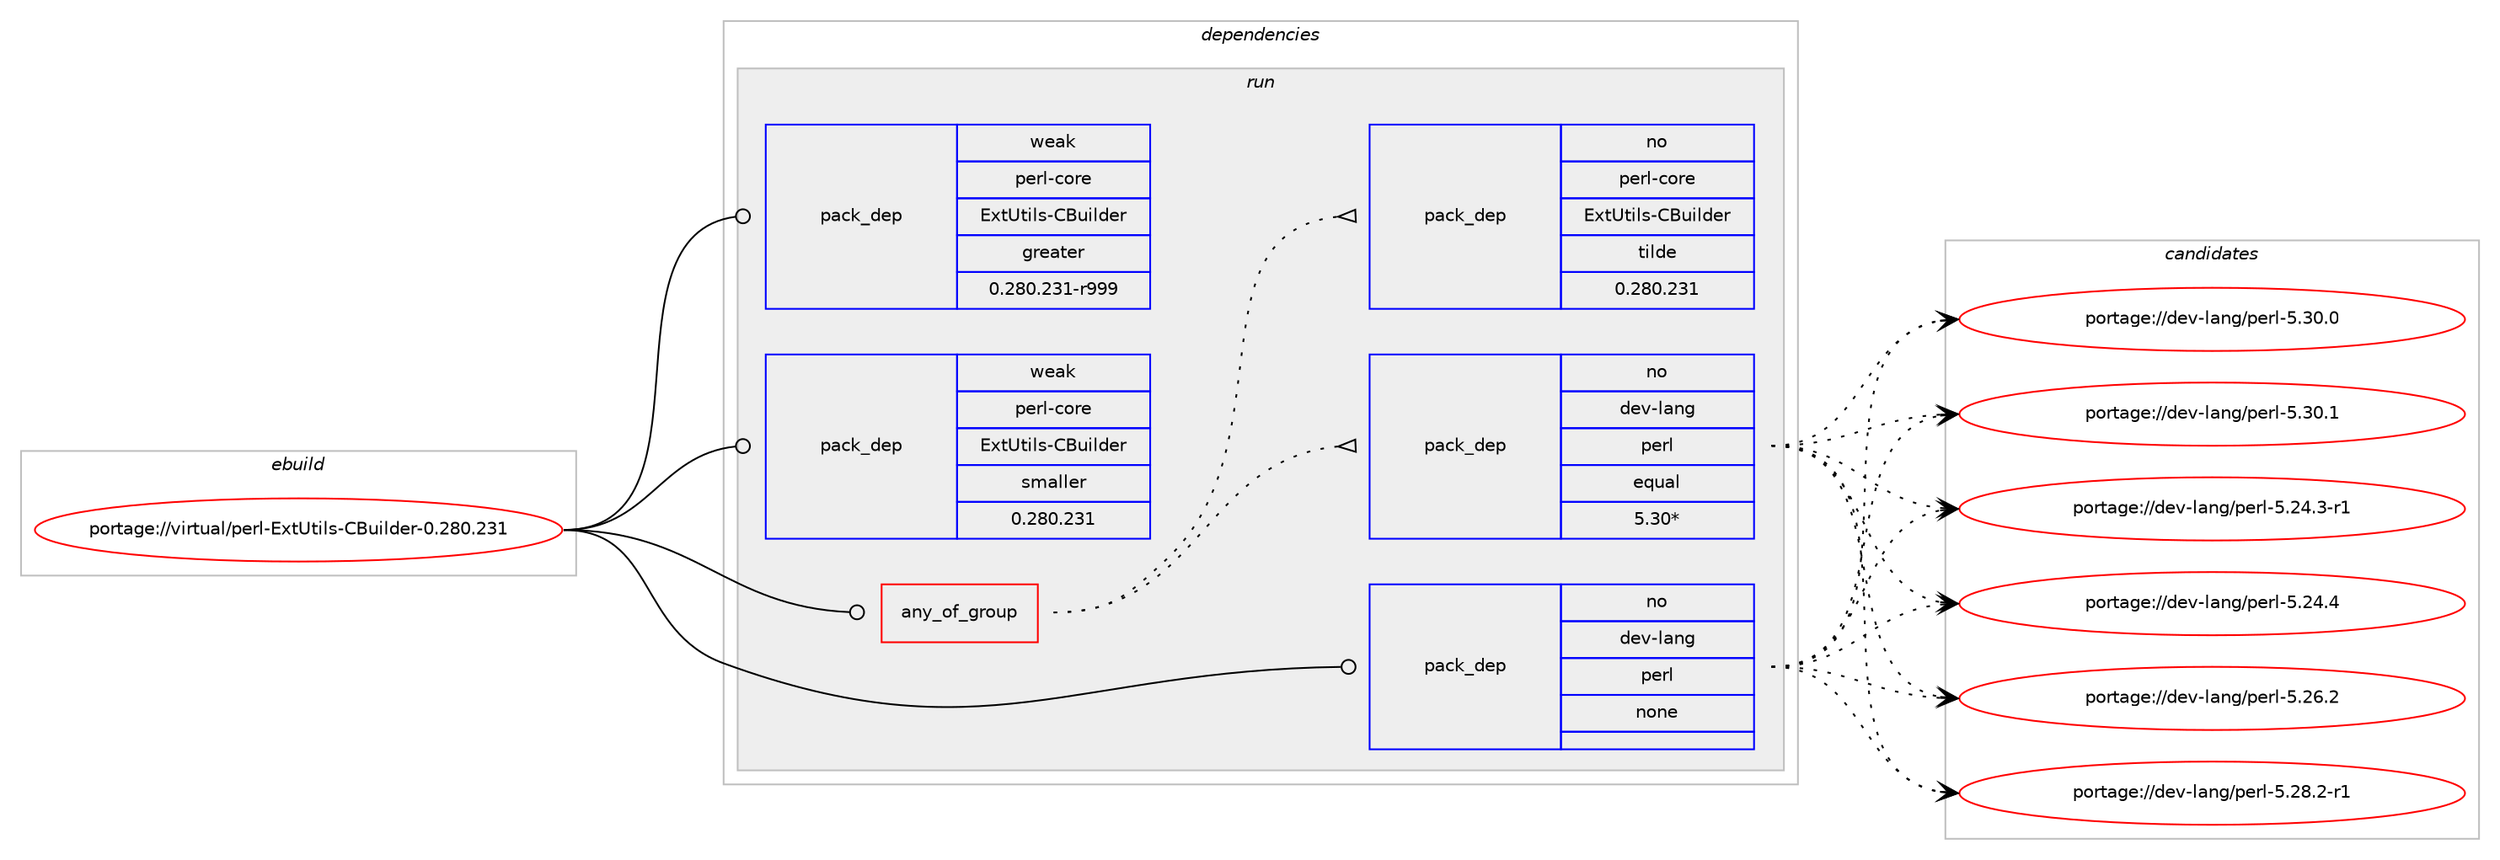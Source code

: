 digraph prolog {

# *************
# Graph options
# *************

newrank=true;
concentrate=true;
compound=true;
graph [rankdir=LR,fontname=Helvetica,fontsize=10,ranksep=1.5];#, ranksep=2.5, nodesep=0.2];
edge  [arrowhead=vee];
node  [fontname=Helvetica,fontsize=10];

# **********
# The ebuild
# **********

subgraph cluster_leftcol {
color=gray;
rank=same;
label=<<i>ebuild</i>>;
id [label="portage://virtual/perl-ExtUtils-CBuilder-0.280.231", color=red, width=4, href="../virtual/perl-ExtUtils-CBuilder-0.280.231.svg"];
}

# ****************
# The dependencies
# ****************

subgraph cluster_midcol {
color=gray;
label=<<i>dependencies</i>>;
subgraph cluster_compile {
fillcolor="#eeeeee";
style=filled;
label=<<i>compile</i>>;
}
subgraph cluster_compileandrun {
fillcolor="#eeeeee";
style=filled;
label=<<i>compile and run</i>>;
}
subgraph cluster_run {
fillcolor="#eeeeee";
style=filled;
label=<<i>run</i>>;
subgraph any7230 {
dependency434581 [label=<<TABLE BORDER="0" CELLBORDER="1" CELLSPACING="0" CELLPADDING="4"><TR><TD CELLPADDING="10">any_of_group</TD></TR></TABLE>>, shape=none, color=red];subgraph pack322101 {
dependency434582 [label=<<TABLE BORDER="0" CELLBORDER="1" CELLSPACING="0" CELLPADDING="4" WIDTH="220"><TR><TD ROWSPAN="6" CELLPADDING="30">pack_dep</TD></TR><TR><TD WIDTH="110">no</TD></TR><TR><TD>dev-lang</TD></TR><TR><TD>perl</TD></TR><TR><TD>equal</TD></TR><TR><TD>5.30*</TD></TR></TABLE>>, shape=none, color=blue];
}
dependency434581:e -> dependency434582:w [weight=20,style="dotted",arrowhead="oinv"];
subgraph pack322102 {
dependency434583 [label=<<TABLE BORDER="0" CELLBORDER="1" CELLSPACING="0" CELLPADDING="4" WIDTH="220"><TR><TD ROWSPAN="6" CELLPADDING="30">pack_dep</TD></TR><TR><TD WIDTH="110">no</TD></TR><TR><TD>perl-core</TD></TR><TR><TD>ExtUtils-CBuilder</TD></TR><TR><TD>tilde</TD></TR><TR><TD>0.280.231</TD></TR></TABLE>>, shape=none, color=blue];
}
dependency434581:e -> dependency434583:w [weight=20,style="dotted",arrowhead="oinv"];
}
id:e -> dependency434581:w [weight=20,style="solid",arrowhead="odot"];
subgraph pack322103 {
dependency434584 [label=<<TABLE BORDER="0" CELLBORDER="1" CELLSPACING="0" CELLPADDING="4" WIDTH="220"><TR><TD ROWSPAN="6" CELLPADDING="30">pack_dep</TD></TR><TR><TD WIDTH="110">no</TD></TR><TR><TD>dev-lang</TD></TR><TR><TD>perl</TD></TR><TR><TD>none</TD></TR><TR><TD></TD></TR></TABLE>>, shape=none, color=blue];
}
id:e -> dependency434584:w [weight=20,style="solid",arrowhead="odot"];
subgraph pack322104 {
dependency434585 [label=<<TABLE BORDER="0" CELLBORDER="1" CELLSPACING="0" CELLPADDING="4" WIDTH="220"><TR><TD ROWSPAN="6" CELLPADDING="30">pack_dep</TD></TR><TR><TD WIDTH="110">weak</TD></TR><TR><TD>perl-core</TD></TR><TR><TD>ExtUtils-CBuilder</TD></TR><TR><TD>greater</TD></TR><TR><TD>0.280.231-r999</TD></TR></TABLE>>, shape=none, color=blue];
}
id:e -> dependency434585:w [weight=20,style="solid",arrowhead="odot"];
subgraph pack322105 {
dependency434586 [label=<<TABLE BORDER="0" CELLBORDER="1" CELLSPACING="0" CELLPADDING="4" WIDTH="220"><TR><TD ROWSPAN="6" CELLPADDING="30">pack_dep</TD></TR><TR><TD WIDTH="110">weak</TD></TR><TR><TD>perl-core</TD></TR><TR><TD>ExtUtils-CBuilder</TD></TR><TR><TD>smaller</TD></TR><TR><TD>0.280.231</TD></TR></TABLE>>, shape=none, color=blue];
}
id:e -> dependency434586:w [weight=20,style="solid",arrowhead="odot"];
}
}

# **************
# The candidates
# **************

subgraph cluster_choices {
rank=same;
color=gray;
label=<<i>candidates</i>>;

subgraph choice322101 {
color=black;
nodesep=1;
choiceportage100101118451089711010347112101114108455346505246514511449 [label="portage://dev-lang/perl-5.24.3-r1", color=red, width=4,href="../dev-lang/perl-5.24.3-r1.svg"];
choiceportage10010111845108971101034711210111410845534650524652 [label="portage://dev-lang/perl-5.24.4", color=red, width=4,href="../dev-lang/perl-5.24.4.svg"];
choiceportage10010111845108971101034711210111410845534650544650 [label="portage://dev-lang/perl-5.26.2", color=red, width=4,href="../dev-lang/perl-5.26.2.svg"];
choiceportage100101118451089711010347112101114108455346505646504511449 [label="portage://dev-lang/perl-5.28.2-r1", color=red, width=4,href="../dev-lang/perl-5.28.2-r1.svg"];
choiceportage10010111845108971101034711210111410845534651484648 [label="portage://dev-lang/perl-5.30.0", color=red, width=4,href="../dev-lang/perl-5.30.0.svg"];
choiceportage10010111845108971101034711210111410845534651484649 [label="portage://dev-lang/perl-5.30.1", color=red, width=4,href="../dev-lang/perl-5.30.1.svg"];
dependency434582:e -> choiceportage100101118451089711010347112101114108455346505246514511449:w [style=dotted,weight="100"];
dependency434582:e -> choiceportage10010111845108971101034711210111410845534650524652:w [style=dotted,weight="100"];
dependency434582:e -> choiceportage10010111845108971101034711210111410845534650544650:w [style=dotted,weight="100"];
dependency434582:e -> choiceportage100101118451089711010347112101114108455346505646504511449:w [style=dotted,weight="100"];
dependency434582:e -> choiceportage10010111845108971101034711210111410845534651484648:w [style=dotted,weight="100"];
dependency434582:e -> choiceportage10010111845108971101034711210111410845534651484649:w [style=dotted,weight="100"];
}
subgraph choice322102 {
color=black;
nodesep=1;
}
subgraph choice322103 {
color=black;
nodesep=1;
choiceportage100101118451089711010347112101114108455346505246514511449 [label="portage://dev-lang/perl-5.24.3-r1", color=red, width=4,href="../dev-lang/perl-5.24.3-r1.svg"];
choiceportage10010111845108971101034711210111410845534650524652 [label="portage://dev-lang/perl-5.24.4", color=red, width=4,href="../dev-lang/perl-5.24.4.svg"];
choiceportage10010111845108971101034711210111410845534650544650 [label="portage://dev-lang/perl-5.26.2", color=red, width=4,href="../dev-lang/perl-5.26.2.svg"];
choiceportage100101118451089711010347112101114108455346505646504511449 [label="portage://dev-lang/perl-5.28.2-r1", color=red, width=4,href="../dev-lang/perl-5.28.2-r1.svg"];
choiceportage10010111845108971101034711210111410845534651484648 [label="portage://dev-lang/perl-5.30.0", color=red, width=4,href="../dev-lang/perl-5.30.0.svg"];
choiceportage10010111845108971101034711210111410845534651484649 [label="portage://dev-lang/perl-5.30.1", color=red, width=4,href="../dev-lang/perl-5.30.1.svg"];
dependency434584:e -> choiceportage100101118451089711010347112101114108455346505246514511449:w [style=dotted,weight="100"];
dependency434584:e -> choiceportage10010111845108971101034711210111410845534650524652:w [style=dotted,weight="100"];
dependency434584:e -> choiceportage10010111845108971101034711210111410845534650544650:w [style=dotted,weight="100"];
dependency434584:e -> choiceportage100101118451089711010347112101114108455346505646504511449:w [style=dotted,weight="100"];
dependency434584:e -> choiceportage10010111845108971101034711210111410845534651484648:w [style=dotted,weight="100"];
dependency434584:e -> choiceportage10010111845108971101034711210111410845534651484649:w [style=dotted,weight="100"];
}
subgraph choice322104 {
color=black;
nodesep=1;
}
subgraph choice322105 {
color=black;
nodesep=1;
}
}

}
